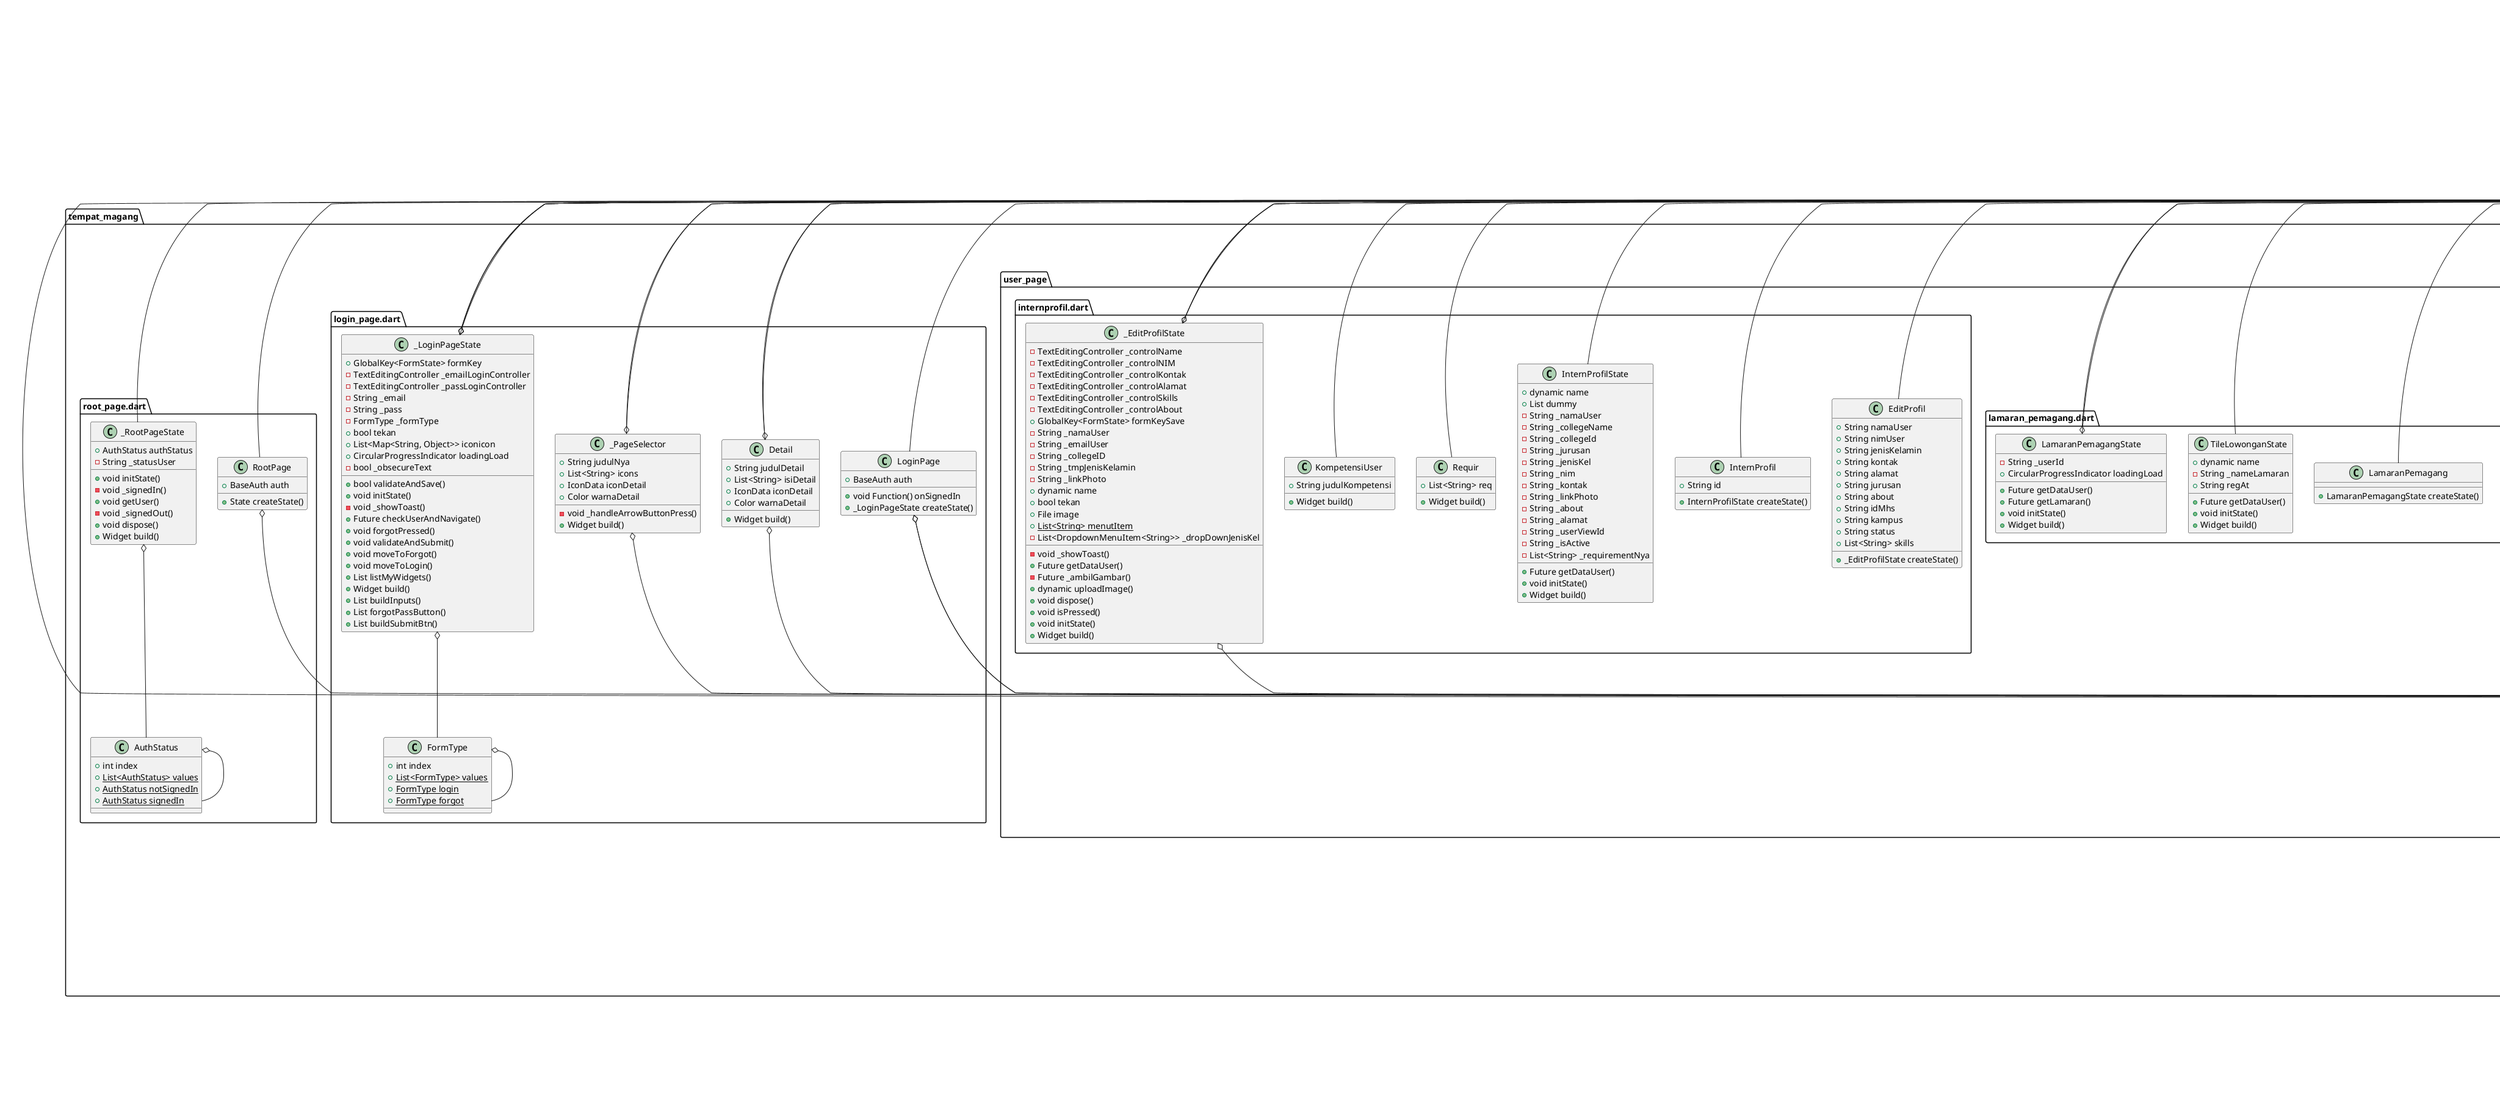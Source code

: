 @startuml
set namespaceSeparator ::

class "tempat_magang::admin_page::admin_dashboard.dart::AdminDashboard" {
  +BaseAuth auth
  +void Function() onSignedOut
  +String wew
  +_AdminDashboardState createState()
}

"tempat_magang::admin_page::admin_dashboard.dart::AdminDashboard" o-- "tempat_magang::auth.dart::BaseAuth"
"tempat_magang::admin_page::admin_dashboard.dart::AdminDashboard" o-- "dart::ui::void Function()"
"flutter::src::widgets::framework.dart::StatefulWidget" <|-- "tempat_magang::admin_page::admin_dashboard.dart::AdminDashboard"

class "tempat_magang::admin_page::admin_dashboard.dart::_AdminDashboardState" {
  -String _currentEmail
  -String _statusUser
  -String _namaUser
  -String _uid
  +dynamic name
  +DateTime dateNow
  +Future getDataUser()
  +dynamic showAlertLogout()
  -void _signOut()
  +dynamic setNamanya()
  +void getData()
  +void initState()
  +Widget build()
}

"flutter::src::widgets::framework.dart::State<T>" <|-- "tempat_magang::admin_page::admin_dashboard.dart::_AdminDashboardState"

class "tempat_magang::admin_page::data_instansi.dart::InstansiData" {
  +_InstansiDataState createState()
}

"flutter::src::widgets::framework.dart::StatefulWidget" <|-- "tempat_magang::admin_page::data_instansi.dart::InstansiData"

class "tempat_magang::admin_page::data_instansi.dart::_InstansiDataState" {
  -Future _getInstansi()
  +Widget build()
}

"flutter::src::widgets::framework.dart::State<T>" <|-- "tempat_magang::admin_page::data_instansi.dart::_InstansiDataState"

class "tempat_magang::admin_page::manajemen_lowongan.dart::InternManage" {
  +_InternManageState createState()
}

"flutter::src::widgets::framework.dart::StatefulWidget" <|-- "tempat_magang::admin_page::manajemen_lowongan.dart::InternManage"

class "tempat_magang::admin_page::manajemen_lowongan.dart::_InternManageState" {
  +DateTime dateNow
  +Widget build()
}

"flutter::src::widgets::framework.dart::State<T>" <|-- "tempat_magang::admin_page::manajemen_lowongan.dart::_InternManageState"

class "tempat_magang::admin_page::manajemen_lowongan.dart::ListLowongan" {
  +ListLowonganState createState()
}

"flutter::src::widgets::framework.dart::StatefulWidget" <|-- "tempat_magang::admin_page::manajemen_lowongan.dart::ListLowongan"

class "tempat_magang::admin_page::manajemen_lowongan.dart::ListLowonganState" {
  +DateTime dateNow
  -IconData _icon
  -MaterialColor _colors
  +CircularProgressIndicator loadingLoad
  +Future getLowongan()
  +Widget build()
}

"tempat_magang::admin_page::manajemen_lowongan.dart::ListLowonganState" o-- "flutter::src::widgets::icon_data.dart::IconData"
"tempat_magang::admin_page::manajemen_lowongan.dart::ListLowonganState" o-- "flutter::src::material::colors.dart::MaterialColor"
"tempat_magang::admin_page::manajemen_lowongan.dart::ListLowonganState" o-- "flutter::src::material::progress_indicator.dart::CircularProgressIndicator"
"flutter::src::widgets::framework.dart::State<T>" <|-- "tempat_magang::admin_page::manajemen_lowongan.dart::ListLowonganState"

class "tempat_magang::admin_page::manajemen_lowongan.dart::TileLowongan" {
  +String judul
  +String penyelenggara
  +String no
  +String idLowongan
  +IconData iconData
  +MaterialColor warna
  +TileLowonganState createState()
}

"tempat_magang::admin_page::manajemen_lowongan.dart::TileLowongan" o-- "flutter::src::widgets::icon_data.dart::IconData"
"tempat_magang::admin_page::manajemen_lowongan.dart::TileLowongan" o-- "flutter::src::material::colors.dart::MaterialColor"
"flutter::src::widgets::framework.dart::StatefulWidget" <|-- "tempat_magang::admin_page::manajemen_lowongan.dart::TileLowongan"

class "tempat_magang::admin_page::manajemen_lowongan.dart::TileLowonganState" {
  +dynamic name
  -String _namaUser
  +Future getDataUser()
  +void initState()
  +Widget build()
}

"flutter::src::widgets::framework.dart::State<T>" <|-- "tempat_magang::admin_page::manajemen_lowongan.dart::TileLowonganState"

class "tempat_magang::admin_page::manajemen_lowongan.dart::DetailLowonganInstansi" {
  +String judul
  +String idLowongan
  +_DetailLowonganInstansiState createState()
}

"flutter::src::widgets::framework.dart::StatefulWidget" <|-- "tempat_magang::admin_page::manajemen_lowongan.dart::DetailLowonganInstansi"

class "tempat_magang::admin_page::manajemen_lowongan.dart::_DetailLowonganInstansiState" {
  -String _namaUser
  +dynamic name
  +CircularProgressIndicator loadingLoad
  -Future _getLowonganSaya()
  +Widget build()
}

"tempat_magang::admin_page::manajemen_lowongan.dart::_DetailLowonganInstansiState" o-- "flutter::src::material::progress_indicator.dart::CircularProgressIndicator"
"flutter::src::widgets::framework.dart::State<T>" <|-- "tempat_magang::admin_page::manajemen_lowongan.dart::_DetailLowonganInstansiState"

class "tempat_magang::admin_page::manajemen_lowongan.dart::Requir" {
  +List<String> req
  +Widget build()
}

"flutter::src::widgets::framework.dart::StatelessWidget" <|-- "tempat_magang::admin_page::manajemen_lowongan.dart::Requir"

class "tempat_magang::admin_page::manajemen_lowongan.dart::KompetensiUser" {
  +String judulKompetensi
  +Widget build()
}

"flutter::src::widgets::framework.dart::StatelessWidget" <|-- "tempat_magang::admin_page::manajemen_lowongan.dart::KompetensiUser"

class "tempat_magang::admin_page::manajemen_lowongan.dart::TilePendaftar" {
  +String idUser
  +String no
  +String idLowongan
  +_TilePendaftarState createState()
}

"flutter::src::widgets::framework.dart::StatefulWidget" <|-- "tempat_magang::admin_page::manajemen_lowongan.dart::TilePendaftar"

class "tempat_magang::admin_page::manajemen_lowongan.dart::_TilePendaftarState" {
  -String _namaUser
  -String _kampus
  -String _owner
  -Timestamp _timeEndInternStamp
  -Timestamp _timeStartInternStamp
  -Timestamp _expiredAtStamp
  -DateTime _timeEndIntern
  -DateTime _timeStartIntern
  -DateTime _expiredAt
  +dynamic name
  +dynamic mapKampus
  +bool tekan
  +bool penerimaan
  {static} +List<String> menuItems
  -String _selectVal
  -List<PopupMenuItem<String>> _popUpTerimaItem
  -void _showToast()
  -void _hasilTolak()
  -void _isPressed()
  +Future getStatus()
  +Future getDataUser()
  +void initState()
  +Widget build()
}

"tempat_magang::admin_page::manajemen_lowongan.dart::_TilePendaftarState" o-- "cloud_firestore::cloud_firestore.dart::Timestamp"
"flutter::src::widgets::framework.dart::State<T>" <|-- "tempat_magang::admin_page::manajemen_lowongan.dart::_TilePendaftarState"

class "tempat_magang::admin_page::tambah_pemagang.dart::CreateIntern" {
  +_CreateInternState createState()
}

"flutter::src::widgets::framework.dart::StatefulWidget" <|-- "tempat_magang::admin_page::tambah_pemagang.dart::CreateIntern"

class "tempat_magang::admin_page::tambah_pemagang.dart::_CreateInternState" {
  -TextEditingController _controlEmail
  -TextEditingController _controlPassword
  -TextEditingController _controlConfirmPass
  -TextEditingController _controlNoTelp
  -TextEditingController _controlNamaPemagang
  +GlobalKey<FormState> formKeySave
  +void showAlert()
  +bool dataSaveFire()
  +void initState()
  +Widget build()
}

"tempat_magang::admin_page::tambah_pemagang.dart::_CreateInternState" o-- "flutter::src::widgets::editable_text.dart::TextEditingController"
"tempat_magang::admin_page::tambah_pemagang.dart::_CreateInternState" o-- "flutter::src::widgets::framework.dart::GlobalKey<FormState>"
"flutter::src::widgets::framework.dart::State<T>" <|-- "tempat_magang::admin_page::tambah_pemagang.dart::_CreateInternState"

abstract class "tempat_magang::auth.dart::BaseAuth" {
  +Future signInWithEmailAndPassword()
  +Future createUserWithEmailAndPassword()
  +Future currentUser()
  +Future forgotPass()
  +Future signOut()
  +Future getUser()
}

class "tempat_magang::auth.dart::Auth" {
  -FirebaseAuth _firebaseAuth
  +Future signInWithEmailAndPassword()
  +Future forgotPass()
  +Future createUserWithEmailAndPassword()
  +Future currentUser()
  +Future signOut()
  +Future getUser()
}

"tempat_magang::auth.dart::Auth" o-- "firebase_auth::firebase_auth.dart::FirebaseAuth"
"tempat_magang::auth.dart::BaseAuth" <|-- "tempat_magang::auth.dart::Auth"

class "tempat_magang::college_page::college_dashboard.dart::CollegeDashboard" {
  +BaseAuth auth
  +void Function() onSignedOut
  +String wew
  +_CollegeDashboardState createState()
}

"tempat_magang::college_page::college_dashboard.dart::CollegeDashboard" o-- "tempat_magang::auth.dart::BaseAuth"
"tempat_magang::college_page::college_dashboard.dart::CollegeDashboard" o-- "dart::ui::void Function()"
"flutter::src::widgets::framework.dart::StatefulWidget" <|-- "tempat_magang::college_page::college_dashboard.dart::CollegeDashboard"

class "tempat_magang::college_page::college_dashboard.dart::_CollegeDashboardState" {
  -String _statusUser
  -String _namaUser
  -String _idUser
  +dynamic name
  +Future getDataUser()
  +dynamic showAlertLogout()
  -void _signOut()
  +dynamic setNamanya()
  +void initState()
  +void dispose()
  +Widget build()
}

"flutter::src::widgets::framework.dart::State<T>" <|-- "tempat_magang::college_page::college_dashboard.dart::_CollegeDashboardState"

class "tempat_magang::college_page::listMagangMhs.dart::ListMagangMhs" {
  +String idCollege
  +_ListMagangMhsState createState()
}

"flutter::src::widgets::framework.dart::StatefulWidget" <|-- "tempat_magang::college_page::listMagangMhs.dart::ListMagangMhs"

class "tempat_magang::college_page::listMagangMhs.dart::_ListMagangMhsState" {
  +Widget build()
}

"flutter::src::widgets::framework.dart::State<T>" <|-- "tempat_magang::college_page::listMagangMhs.dart::_ListMagangMhsState"

class "tempat_magang::college_page::listMagangMhs.dart::ListMagang" {
  +String id
  +ListMagangState createState()
}

"flutter::src::widgets::framework.dart::StatefulWidget" <|-- "tempat_magang::college_page::listMagangMhs.dart::ListMagang"

class "tempat_magang::college_page::listMagangMhs.dart::ListMagangState" {
  +DateTime dateNow
  +Future getMagang()
  +Widget build()
}

"flutter::src::widgets::framework.dart::State<T>" <|-- "tempat_magang::college_page::listMagangMhs.dart::ListMagangState"

class "tempat_magang::college_page::listMagangMhs.dart::TimePemagang" {
  +String userId
  +String ownerAgency
  +String no
  +TimePemagangState createState()
}

"flutter::src::widgets::framework.dart::StatefulWidget" <|-- "tempat_magang::college_page::listMagangMhs.dart::TimePemagang"

class "tempat_magang::college_page::listMagangMhs.dart::TimePemagangState" {
  +dynamic name
  +dynamic agency
  -String _namaUser
  -String _namaAgency
  +Future getDatInternship()
  +void initState()
  +Widget build()
}

"flutter::src::widgets::framework.dart::State<T>" <|-- "tempat_magang::college_page::listMagangMhs.dart::TimePemagangState"

class "tempat_magang::college_page::manajemen_pemagang.dart::ManajemenPemagang" {
  +String idCollege
  +_ManajemenPemagangState createState()
}

"flutter::src::widgets::framework.dart::StatefulWidget" <|-- "tempat_magang::college_page::manajemen_pemagang.dart::ManajemenPemagang"

class "tempat_magang::college_page::manajemen_pemagang.dart::_ManajemenPemagangState" {
  +Widget build()
}

"flutter::src::widgets::framework.dart::State<T>" <|-- "tempat_magang::college_page::manajemen_pemagang.dart::_ManajemenPemagangState"

class "tempat_magang::college_page::manajemen_pemagang.dart::ListMhs" {
  +String id
  +ListMhsState createState()
}

"flutter::src::widgets::framework.dart::StatefulWidget" <|-- "tempat_magang::college_page::manajemen_pemagang.dart::ListMhs"

class "tempat_magang::college_page::manajemen_pemagang.dart::ListMhsState" {
  +DateTime dateNow
  +Future getMagang()
  +Widget build()
}

"flutter::src::widgets::framework.dart::State<T>" <|-- "tempat_magang::college_page::manajemen_pemagang.dart::ListMhsState"

class "tempat_magang::college_page::manajemen_pemagang.dart::TilePemagang" {
  +String userId
  +String no
  +TilePemagangState createState()
}

"flutter::src::widgets::framework.dart::StatefulWidget" <|-- "tempat_magang::college_page::manajemen_pemagang.dart::TilePemagang"

class "tempat_magang::college_page::manajemen_pemagang.dart::TilePemagangState" {
  +dynamic name
  +dynamic agency
  -String _namaUser
  -String _nimNya
  +Future getDatInternship()
  +void initState()
  +Widget build()
}

"flutter::src::widgets::framework.dart::State<T>" <|-- "tempat_magang::college_page::manajemen_pemagang.dart::TilePemagangState"

class "tempat_magang::global_page::bantuan.dart::Bantuan" {
  +Widget build()
}

"flutter::src::widgets::framework.dart::StatelessWidget" <|-- "tempat_magang::global_page::bantuan.dart::Bantuan"

class "tempat_magang::global_page::bantuan.dart::MyBullet" {
  +Widget build()
}

"flutter::src::widgets::framework.dart::StatelessWidget" <|-- "tempat_magang::global_page::bantuan.dart::MyBullet"

class "tempat_magang::global_page::listLowongan.dart::ListLowonganGlobal" {
  +ListLowonganGlobalState createState()
}

"flutter::src::widgets::framework.dart::StatefulWidget" <|-- "tempat_magang::global_page::listLowongan.dart::ListLowonganGlobal"

class "tempat_magang::global_page::listLowongan.dart::ListLowonganGlobalState" {
  +void initState()
  +void dispose()
  +Widget build()
}

"flutter::src::widgets::framework.dart::State<T>" <|-- "tempat_magang::global_page::listLowongan.dart::ListLowonganGlobalState"

class "tempat_magang::global_page::listLowongan.dart::ListPage" {
  +_ListPageState createState()
}

"flutter::src::widgets::framework.dart::StatefulWidget" <|-- "tempat_magang::global_page::listLowongan.dart::ListPage"

class "tempat_magang::global_page::listLowongan.dart::_ListPageState" {
  +DateTime dateNow
  +Future getLowongan()
  +Widget build()
}

"flutter::src::widgets::framework.dart::State<T>" <|-- "tempat_magang::global_page::listLowongan.dart::_ListPageState"

class "tempat_magang::global_page::listLowongan.dart::CustomCard" {
  +String judulNya
  +String deskripsiNya
  +String idNya
  +String tglUpload
  +String tglMulai
  +String tglAkhir
  +String instansi
  +int kuota
  +List<String> requirementNya
  +List<String> jurusan
  +Widget build()
}

"flutter::src::widgets::framework.dart::StatelessWidget" <|-- "tempat_magang::global_page::listLowongan.dart::CustomCard"

class "tempat_magang::global_page::listLowongan.dart::Deskrips" {
  +String des
  +Widget build()
}

"flutter::src::widgets::framework.dart::StatelessWidget" <|-- "tempat_magang::global_page::listLowongan.dart::Deskrips"

class "tempat_magang::global_page::loaders.dart::ColorLoader3" {
  +double radius
  +double dotRadius
  +_ColorLoader3State createState()
}

"flutter::src::widgets::framework.dart::StatefulWidget" <|-- "tempat_magang::global_page::loaders.dart::ColorLoader3"

class "tempat_magang::global_page::loaders.dart::_ColorLoader3State" {
  +Animation<double> animationRotation
  +Animation<double> animationRadiusIn
  +Animation<double> animationRadiusOut
  +AnimationController controller
  +double radius
  +double dotRadius
  +void initState()
  +Widget build()
  +void dispose()
}

"tempat_magang::global_page::loaders.dart::_ColorLoader3State" o-- "flutter::src::animation::animation.dart::Animation<double>"
"tempat_magang::global_page::loaders.dart::_ColorLoader3State" o-- "flutter::src::animation::animation_controller.dart::AnimationController"
"flutter::src::widgets::framework.dart::State<T>" <|-- "tempat_magang::global_page::loaders.dart::_ColorLoader3State"
"flutter::src::widgets::ticker_provider.dart::SingleTickerProviderStateMixin<T>" <|-- "tempat_magang::global_page::loaders.dart::_ColorLoader3State"

class "tempat_magang::global_page::loaders.dart::Dot" {
  +double radius
  +Color color
  +Widget build()
}

"tempat_magang::global_page::loaders.dart::Dot" o-- "dart::ui::Color"
"flutter::src::widgets::framework.dart::StatelessWidget" <|-- "tempat_magang::global_page::loaders.dart::Dot"

class "tempat_magang::instansi_page::dashboard_instansi.dart::InstansiDashboard" {
  +BaseAuth auth
  +void Function() onSignedOut
  +String wew
  +_InstansiDashboardState createState()
}

"tempat_magang::instansi_page::dashboard_instansi.dart::InstansiDashboard" o-- "tempat_magang::auth.dart::BaseAuth"
"tempat_magang::instansi_page::dashboard_instansi.dart::InstansiDashboard" o-- "dart::ui::void Function()"
"flutter::src::widgets::framework.dart::StatefulWidget" <|-- "tempat_magang::instansi_page::dashboard_instansi.dart::InstansiDashboard"

class "tempat_magang::instansi_page::dashboard_instansi.dart::_InstansiDashboardState" {
  -_MySearchDelegate _delegate
  +List<String> lowonganNya
  -String _namaUser
  -String _statusUser
  -String _idUser
  +dynamic name
  +List<String> wew
  +Future getDataUser()
  +dynamic showAlertLogout()
  -void _signOut()
  +dynamic setNamanya()
  +void initState()
  +void dispose()
  +Widget build()
}

"tempat_magang::instansi_page::dashboard_instansi.dart::_InstansiDashboardState" o-- "tempat_magang::instansi_page::dashboard_instansi.dart::_MySearchDelegate"
"flutter::src::widgets::framework.dart::State<T>" <|-- "tempat_magang::instansi_page::dashboard_instansi.dart::_InstansiDashboardState"

class "tempat_magang::instansi_page::dashboard_instansi.dart::_MySearchDelegate" {
  -List<String> _words
  -List<String> _history
  +Widget buildLeading()
  +Widget buildResults()
  +Widget buildSuggestions()
  +List buildActions()
}

"flutter::src::material::search.dart::SearchDelegate<T>" <|-- "tempat_magang::instansi_page::dashboard_instansi.dart::_MySearchDelegate"

class "tempat_magang::instansi_page::dashboard_instansi.dart::_SugestionList" {
  +List<String> suggestions
  +String query
  +void Function(String) onSelected
  +Widget build()
}

"tempat_magang::instansi_page::dashboard_instansi.dart::_SugestionList" o-- "flutter::src::foundation::basic_types.dart::void Function(String)"
"flutter::src::widgets::framework.dart::StatelessWidget" <|-- "tempat_magang::instansi_page::dashboard_instansi.dart::_SugestionList"

class "tempat_magang::instansi_page::dashboard_instansi.dart::ListPage" {
  +String idUser
  +_ListPageState createState()
}

"flutter::src::widgets::framework.dart::StatefulWidget" <|-- "tempat_magang::instansi_page::dashboard_instansi.dart::ListPage"

class "tempat_magang::instansi_page::dashboard_instansi.dart::_ListPageState" {
  +DateTime dateNow
  +CircularProgressIndicator loadingLoad
  +Widget build()
}

"tempat_magang::instansi_page::dashboard_instansi.dart::_ListPageState" o-- "flutter::src::material::progress_indicator.dart::CircularProgressIndicator"
"flutter::src::widgets::framework.dart::State<T>" <|-- "tempat_magang::instansi_page::dashboard_instansi.dart::_ListPageState"

class "tempat_magang::instansi_page::dashboard_instansi.dart::TileLowongan" {
  +String idLowongan
  +String no
  +TileLowonganState createState()
}

"flutter::src::widgets::framework.dart::StatefulWidget" <|-- "tempat_magang::instansi_page::dashboard_instansi.dart::TileLowongan"

class "tempat_magang::instansi_page::dashboard_instansi.dart::TileLowonganState" {
  -String _judulLowongan
  -String _idMentor
  -String _namaMentor
  -dynamic _name
  +Future getDataUser()
  +void initState()
  +void dispose()
  +Widget build()
}

"flutter::src::widgets::framework.dart::State<T>" <|-- "tempat_magang::instansi_page::dashboard_instansi.dart::TileLowonganState"

class "tempat_magang::instansi_page::editLowongan.dart::EditLowongan" {
  +String idLowongan
  +_EditLowonganState createState()
}

"flutter::src::widgets::framework.dart::StatefulWidget" <|-- "tempat_magang::instansi_page::editLowongan.dart::EditLowongan"

class "tempat_magang::instansi_page::editLowongan.dart::_EditLowonganState" {
  -String _judulLowongan
  -String _deskripsi
  -String _tmpMentor
  -String _ownerAgency
  -List _require
  -List _jurusanLowongan
  -int _kuota
  +bool tekan
  -Timestamp _tglMulai
  -Timestamp _tglAkhir
  +GlobalKey<FormState> formKeySave
  -TextEditingController _controlJudul
  -TextEditingController _controlJurusan
  -TextEditingController _controlKuota
  -TextEditingController _controlRequir
  -TextEditingController _controlDeskrip
  -TextEditingController _controlTglMulai
  -TextEditingController _controlTglAkhir
  +List dummy
  {static} +List<String> menutItem
  -List<DropdownMenuItem<String>> _dropDownJenisKel
  -void _showToast()
  +bool dataSaveFire()
  -void _inPressed()
  +Future getDataLowongan()
  +void initState()
  +Widget build()
}

"tempat_magang::instansi_page::editLowongan.dart::_EditLowonganState" o-- "cloud_firestore::cloud_firestore.dart::Timestamp"
"tempat_magang::instansi_page::editLowongan.dart::_EditLowonganState" o-- "flutter::src::widgets::framework.dart::GlobalKey<FormState>"
"tempat_magang::instansi_page::editLowongan.dart::_EditLowonganState" o-- "flutter::src::widgets::editable_text.dart::TextEditingController"
"flutter::src::widgets::framework.dart::State<T>" <|-- "tempat_magang::instansi_page::editLowongan.dart::_EditLowonganState"

class "tempat_magang::instansi_page::instansiOrCollegeProfil.dart::InstansiOrCollegeProfil" {
  +String id
  +_InstansiOrCollegeProfilState createState()
}

"flutter::src::widgets::framework.dart::StatefulWidget" <|-- "tempat_magang::instansi_page::instansiOrCollegeProfil.dart::InstansiOrCollegeProfil"

class "tempat_magang::instansi_page::instansiOrCollegeProfil.dart::_InstansiOrCollegeProfilState" {
  -String _userViewId
  -String _namaUser
  -String _linkPhoto
  -String _kontak
  -String _alamat
  -String _about
  +String validUntilStr
  -Timestamp _accountExpiredAt
  +dynamic name
  +Future getDataUser()
  +void initState()
  +Widget build()
}

"tempat_magang::instansi_page::instansiOrCollegeProfil.dart::_InstansiOrCollegeProfilState" o-- "cloud_firestore::cloud_firestore.dart::Timestamp"
"flutter::src::widgets::framework.dart::State<T>" <|-- "tempat_magang::instansi_page::instansiOrCollegeProfil.dart::_InstansiOrCollegeProfilState"

class "tempat_magang::instansi_page::instansiOrCollegeProfil.dart::EditProfil" {
  +String namaUser
  +String kontak
  +String alamat
  +String idAccount
  +String about
  +Timestamp accountExpiredAt
  +_EditProfilState createState()
}

"tempat_magang::instansi_page::instansiOrCollegeProfil.dart::EditProfil" o-- "cloud_firestore::cloud_firestore.dart::Timestamp"
"flutter::src::widgets::framework.dart::StatefulWidget" <|-- "tempat_magang::instansi_page::instansiOrCollegeProfil.dart::EditProfil"

class "tempat_magang::instansi_page::instansiOrCollegeProfil.dart::_EditProfilState" {
  -TextEditingController _controlName
  -TextEditingController _controlKontak
  -TextEditingController _controlAlamat
  -TextEditingController _controlAbout
  +GlobalKey<FormState> formKeySave
  -String _namaUser
  -String _emailUser
  -String _linkPhoto
  +dynamic name
  +bool tekan
  +File image
  -void _showToast()
  +Future getDataUser()
  -Future _ambilGambar()
  +dynamic uploadImage()
  +void dispose()
  +void isPressed()
  +void initState()
  +Widget build()
}

"tempat_magang::instansi_page::instansiOrCollegeProfil.dart::_EditProfilState" o-- "flutter::src::widgets::editable_text.dart::TextEditingController"
"tempat_magang::instansi_page::instansiOrCollegeProfil.dart::_EditProfilState" o-- "flutter::src::widgets::framework.dart::GlobalKey<FormState>"
"tempat_magang::instansi_page::instansiOrCollegeProfil.dart::_EditProfilState" o-- "dart::io::File"
"flutter::src::widgets::framework.dart::State<T>" <|-- "tempat_magang::instansi_page::instansiOrCollegeProfil.dart::_EditProfilState"

class "tempat_magang::instansi_page::instansi_buat_lowongan.dart::InstansiBuatLowongan" {
  +String id
  +_InstansiBuatLowonganState createState()
}

"flutter::src::widgets::framework.dart::StatefulWidget" <|-- "tempat_magang::instansi_page::instansi_buat_lowongan.dart::InstansiBuatLowongan"

class "tempat_magang::instansi_page::instansi_buat_lowongan.dart::_InstansiBuatLowonganState" {
  -String _judulLowongan
  -String _jurusanLowongan
  -String _require
  -String _deskripsi
  -String _tmpMentor
  -int _kuota
  -int _expiredAt
  +bool tekan
  -DateTime _tglMulai
  -DateTime _tglAkhir
  -TextEditingController _controlJudul
  -TextEditingController _controlJurusan
  -TextEditingController _controlKuota
  -TextEditingController _controlRequir
  -TextEditingController _controlDeskrip
  -TextEditingController _controlTglMulai
  -TextEditingController _controlTglAkhir
  -TextEditingController _controlExpiredAt
  -bool _setuju
  +GlobalKey<FormState> formKeySave
  {static} +List<String> menutItem
  -List<DropdownMenuItem<String>> _dropDownJenisKel
  +Map<InputType, DateFormat> formats
  +InputType inputType
  +bool editable
  +bool dataSaveFire()
  -void _inPressed()
  +void initState()
  -void _showToast()
  +void showAlert()
  +Widget build()
}

"tempat_magang::instansi_page::instansi_buat_lowongan.dart::_InstansiBuatLowonganState" o-- "flutter::src::widgets::editable_text.dart::TextEditingController"
"tempat_magang::instansi_page::instansi_buat_lowongan.dart::_InstansiBuatLowonganState" o-- "flutter::src::widgets::framework.dart::GlobalKey<FormState>"
"tempat_magang::instansi_page::instansi_buat_lowongan.dart::_InstansiBuatLowonganState" o-- "datetime_picker_formfield::datetime_picker_formfield.dart::InputType"
"flutter::src::widgets::framework.dart::State<T>" <|-- "tempat_magang::instansi_page::instansi_buat_lowongan.dart::_InstansiBuatLowonganState"

class "tempat_magang::instansi_page::manajemenLowonganInstansi.dart::ManajemenLowonganInstansi" {
  +String idAgency
  +_ManajemenLowonganInstansiState createState()
}

"flutter::src::widgets::framework.dart::StatefulWidget" <|-- "tempat_magang::instansi_page::manajemenLowonganInstansi.dart::ManajemenLowonganInstansi"

class "tempat_magang::instansi_page::manajemenLowonganInstansi.dart::_ManajemenLowonganInstansiState" {
  +DateTime dateNow
  +void initState()
  +Widget build()
}

"flutter::src::widgets::framework.dart::State<T>" <|-- "tempat_magang::instansi_page::manajemenLowonganInstansi.dart::_ManajemenLowonganInstansiState"

class "tempat_magang::instansi_page::manajemenLowonganInstansi.dart::ListLowongan" {
  +String id
  +ListLowonganState createState()
}

"flutter::src::widgets::framework.dart::StatefulWidget" <|-- "tempat_magang::instansi_page::manajemenLowonganInstansi.dart::ListLowongan"

class "tempat_magang::instansi_page::manajemenLowonganInstansi.dart::ListLowonganState" {
  +DateTime dateNow
  -IconData _icon
  -MaterialColor _colors
  +CircularProgressIndicator loadingLoad
  +Future getLowongan()
  +Widget build()
}

"tempat_magang::instansi_page::manajemenLowonganInstansi.dart::ListLowonganState" o-- "flutter::src::widgets::icon_data.dart::IconData"
"tempat_magang::instansi_page::manajemenLowonganInstansi.dart::ListLowonganState" o-- "flutter::src::material::colors.dart::MaterialColor"
"tempat_magang::instansi_page::manajemenLowonganInstansi.dart::ListLowonganState" o-- "flutter::src::material::progress_indicator.dart::CircularProgressIndicator"
"flutter::src::widgets::framework.dart::State<T>" <|-- "tempat_magang::instansi_page::manajemenLowonganInstansi.dart::ListLowonganState"

class "tempat_magang::instansi_page::manajemenLowonganInstansi.dart::TileLowongan" {
  +String judul
  +String no
  +String idLowongan
  +Timestamp created
  +IconData iconData
  +MaterialColor warna
  +TileLowonganState createState()
}

"tempat_magang::instansi_page::manajemenLowonganInstansi.dart::TileLowongan" o-- "cloud_firestore::cloud_firestore.dart::Timestamp"
"tempat_magang::instansi_page::manajemenLowonganInstansi.dart::TileLowongan" o-- "flutter::src::widgets::icon_data.dart::IconData"
"tempat_magang::instansi_page::manajemenLowonganInstansi.dart::TileLowongan" o-- "flutter::src::material::colors.dart::MaterialColor"
"flutter::src::widgets::framework.dart::StatefulWidget" <|-- "tempat_magang::instansi_page::manajemenLowonganInstansi.dart::TileLowongan"

class "tempat_magang::instansi_page::manajemenLowonganInstansi.dart::TileLowonganState" {
  +dynamic name
  +Widget build()
}

"flutter::src::widgets::framework.dart::State<T>" <|-- "tempat_magang::instansi_page::manajemenLowonganInstansi.dart::TileLowonganState"

class "tempat_magang::instansi_page::manajemenLowonganInstansi.dart::DetailLowonganInstansi" {
  +String judul
  +String idLowongan
  +_DetailLowonganInstansiState createState()
}

"flutter::src::widgets::framework.dart::StatefulWidget" <|-- "tempat_magang::instansi_page::manajemenLowonganInstansi.dart::DetailLowonganInstansi"

class "tempat_magang::instansi_page::manajemenLowonganInstansi.dart::_DetailLowonganInstansiState" {
  -String _namaUser
  +dynamic name
  -Future _getLowonganSaya()
  +Widget build()
}

"flutter::src::widgets::framework.dart::State<T>" <|-- "tempat_magang::instansi_page::manajemenLowonganInstansi.dart::_DetailLowonganInstansiState"

class "tempat_magang::instansi_page::manajemenLowonganInstansi.dart::Requir" {
  +List<String> req
  +Widget build()
}

"flutter::src::widgets::framework.dart::StatelessWidget" <|-- "tempat_magang::instansi_page::manajemenLowonganInstansi.dart::Requir"

class "tempat_magang::instansi_page::manajemenLowonganInstansi.dart::KompetensiUser" {
  +String judulKompetensi
  +Widget build()
}

"flutter::src::widgets::framework.dart::StatelessWidget" <|-- "tempat_magang::instansi_page::manajemenLowonganInstansi.dart::KompetensiUser"

class "tempat_magang::instansi_page::manajemenLowonganInstansi.dart::TilePendaftar" {
  +String idUser
  +String no
  +String idLowongan
  +_TilePendaftarState createState()
}

"flutter::src::widgets::framework.dart::StatefulWidget" <|-- "tempat_magang::instansi_page::manajemenLowonganInstansi.dart::TilePendaftar"

class "tempat_magang::instansi_page::manajemenLowonganInstansi.dart::_TilePendaftarState" {
  -String _namaUser
  -String _kampus
  -String _owner
  -String _collegeId
  -String _mentorID
  -Timestamp _timeEndInternStamp
  -Timestamp _timeStartInternStamp
  -Timestamp _expiredAtStamp
  -DateTime _timeEndIntern
  -DateTime _timeStartIntern
  -DateTime _expiredAt
  +dynamic name
  +dynamic mapKampus
  +bool tekan
  +bool penerimaan
  -int _kuotaMax
  -int _maxInternship
  {static} +List<String> menuItems
  -String _selectVal
  -List<PopupMenuItem<String>> _popUpTerimaItem
  -void _showToast()
  -void _hasilTolak()
  -void _isPressed()
  +Future getStatus()
  +Future getDataUser()
  +void initState()
  +Widget build()
}

"tempat_magang::instansi_page::manajemenLowonganInstansi.dart::_TilePendaftarState" o-- "cloud_firestore::cloud_firestore.dart::Timestamp"
"flutter::src::widgets::framework.dart::State<T>" <|-- "tempat_magang::instansi_page::manajemenLowonganInstansi.dart::_TilePendaftarState"

class "tempat_magang::instansi_page::manajemenMentor.dart::ManajemenMentor" {
  +String id
  +_ManajemenMentorState createState()
}

"flutter::src::widgets::framework.dart::StatefulWidget" <|-- "tempat_magang::instansi_page::manajemenMentor.dart::ManajemenMentor"

class "tempat_magang::instansi_page::manajemenMentor.dart::_ManajemenMentorState" {
  +Widget build()
}

"flutter::src::widgets::framework.dart::State<T>" <|-- "tempat_magang::instansi_page::manajemenMentor.dart::_ManajemenMentorState"

class "tempat_magang::instansi_page::manajemenMentor.dart::TileMentor" {
  +String idMentor
  +String no
  +TileMentorState createState()
}

"flutter::src::widgets::framework.dart::StatefulWidget" <|-- "tempat_magang::instansi_page::manajemenMentor.dart::TileMentor"

class "tempat_magang::instansi_page::manajemenMentor.dart::TileMentorState" {
  -String _namaMentor
  +dynamic dataNya
  +int totPemagang
  +Future getLowongan()
  +void initState()
  +Widget build()
}

"flutter::src::widgets::framework.dart::State<T>" <|-- "tempat_magang::instansi_page::manajemenMentor.dart::TileMentorState"

class "tempat_magang::instansi_page::riwayatMagang.dart::RiwayatMagang" {
  +String id
  +_RiwayatMagangState createState()
}

"flutter::src::widgets::framework.dart::StatefulWidget" <|-- "tempat_magang::instansi_page::riwayatMagang.dart::RiwayatMagang"

class "tempat_magang::instansi_page::riwayatMagang.dart::_RiwayatMagangState" {
  +DateTime dateNow
  -IconData _icon
  -MaterialColor _colors
  +CircularProgressIndicator loadingLoad
  +Widget build()
}

"tempat_magang::instansi_page::riwayatMagang.dart::_RiwayatMagangState" o-- "flutter::src::widgets::icon_data.dart::IconData"
"tempat_magang::instansi_page::riwayatMagang.dart::_RiwayatMagangState" o-- "flutter::src::material::colors.dart::MaterialColor"
"tempat_magang::instansi_page::riwayatMagang.dart::_RiwayatMagangState" o-- "flutter::src::material::progress_indicator.dart::CircularProgressIndicator"
"flutter::src::widgets::framework.dart::State<T>" <|-- "tempat_magang::instansi_page::riwayatMagang.dart::_RiwayatMagangState"

class "tempat_magang::instansi_page::riwayatMagang.dart::TileLowongan" {
  +String idLowongan
  +String no
  +IconData iconData
  +MaterialColor warna
  +TileLowonganState createState()
}

"tempat_magang::instansi_page::riwayatMagang.dart::TileLowongan" o-- "flutter::src::widgets::icon_data.dart::IconData"
"tempat_magang::instansi_page::riwayatMagang.dart::TileLowongan" o-- "flutter::src::material::colors.dart::MaterialColor"
"flutter::src::widgets::framework.dart::StatefulWidget" <|-- "tempat_magang::instansi_page::riwayatMagang.dart::TileLowongan"

class "tempat_magang::instansi_page::riwayatMagang.dart::TileLowonganState" {
  -String _judulLowongan
  +int totPemagang
  +Future getLowongan()
  +void initState()
  +Widget build()
}

"flutter::src::widgets::framework.dart::State<T>" <|-- "tempat_magang::instansi_page::riwayatMagang.dart::TileLowonganState"

class "tempat_magang::login_page.dart::FormType" {
  +int index
  {static} +List<FormType> values
  {static} +FormType login
  {static} +FormType forgot
}

"tempat_magang::login_page.dart::FormType" o-- "tempat_magang::login_page.dart::FormType"

class "tempat_magang::login_page.dart::LoginPage" {
  +BaseAuth auth
  +void Function() onSignedIn
  +_LoginPageState createState()
}

"tempat_magang::login_page.dart::LoginPage" o-- "tempat_magang::auth.dart::BaseAuth"
"tempat_magang::login_page.dart::LoginPage" o-- "dart::ui::void Function()"
"flutter::src::widgets::framework.dart::StatefulWidget" <|-- "tempat_magang::login_page.dart::LoginPage"

class "tempat_magang::login_page.dart::_LoginPageState" {
  +GlobalKey<FormState> formKey
  -TextEditingController _emailLoginController
  -TextEditingController _passLoginController
  -String _email
  -String _pass
  -FormType _formType
  +bool tekan
  +List<Map<String, Object>> iconicon
  +CircularProgressIndicator loadingLoad
  -bool _obsecureText
  +bool validateAndSave()
  +void initState()
  -void _showToast()
  +Future checkUserAndNavigate()
  +void forgotPressed()
  +void validateAndSubmit()
  +void moveToForgot()
  +void moveToLogin()
  +List listMyWidgets()
  +Widget build()
  +List buildInputs()
  +List forgotPassButton()
  +List buildSubmitBtn()
}

"tempat_magang::login_page.dart::_LoginPageState" o-- "flutter::src::widgets::framework.dart::GlobalKey<FormState>"
"tempat_magang::login_page.dart::_LoginPageState" o-- "flutter::src::widgets::editable_text.dart::TextEditingController"
"tempat_magang::login_page.dart::_LoginPageState" o-- "tempat_magang::login_page.dart::FormType"
"tempat_magang::login_page.dart::_LoginPageState" o-- "flutter::src::material::progress_indicator.dart::CircularProgressIndicator"
"flutter::src::widgets::framework.dart::State<T>" <|-- "tempat_magang::login_page.dart::_LoginPageState"

class "tempat_magang::login_page.dart::_PageSelector" {
  +String judulNya
  +List<String> icons
  +IconData iconDetail
  +Color warnaDetail
  -void _handleArrowButtonPress()
  +Widget build()
}

"tempat_magang::login_page.dart::_PageSelector" o-- "flutter::src::widgets::icon_data.dart::IconData"
"tempat_magang::login_page.dart::_PageSelector" o-- "dart::ui::Color"
"flutter::src::widgets::framework.dart::StatelessWidget" <|-- "tempat_magang::login_page.dart::_PageSelector"

class "tempat_magang::login_page.dart::Detail" {
  +String judulDetail
  +List<String> isiDetail
  +IconData iconDetail
  +Color warnaDetail
  +Widget build()
}

"tempat_magang::login_page.dart::Detail" o-- "flutter::src::widgets::icon_data.dart::IconData"
"tempat_magang::login_page.dart::Detail" o-- "dart::ui::Color"
"flutter::src::widgets::framework.dart::StatelessWidget" <|-- "tempat_magang::login_page.dart::Detail"

class "tempat_magang::main.dart::MyApp" {
  +MyAppState createState()
}

"flutter::src::widgets::framework.dart::StatefulWidget" <|-- "tempat_magang::main.dart::MyApp"

class "tempat_magang::main.dart::MyAppState" {
  +bool isOffline
  +Firestore firestore
  +void initState()
  +void dispose()
  +Widget build()
}

"tempat_magang::main.dart::MyAppState" o-- "cloud_firestore::cloud_firestore.dart::Firestore"
"flutter::src::widgets::framework.dart::State<T>" <|-- "tempat_magang::main.dart::MyAppState"

class "tempat_magang::main.dart::SplashNya" {
  +_SplashNyaState createState()
}

"flutter::src::widgets::framework.dart::StatefulWidget" <|-- "tempat_magang::main.dart::SplashNya"

class "tempat_magang::main.dart::_SplashNyaState" {
  +Future getConn()
  +void initState()
  +Widget build()
}

"flutter::src::widgets::framework.dart::State<T>" <|-- "tempat_magang::main.dart::_SplashNyaState"

class "tempat_magang::mentor::dashboard_mentor.dart::MentorDashboard" {
  +BaseAuth auth
  +void Function() onSignedOut
  +String wew
  +_MentorDashboardState createState()
}

"tempat_magang::mentor::dashboard_mentor.dart::MentorDashboard" o-- "tempat_magang::auth.dart::BaseAuth"
"tempat_magang::mentor::dashboard_mentor.dart::MentorDashboard" o-- "dart::ui::void Function()"
"flutter::src::widgets::framework.dart::StatefulWidget" <|-- "tempat_magang::mentor::dashboard_mentor.dart::MentorDashboard"

class "tempat_magang::mentor::dashboard_mentor.dart::_MentorDashboardState" {
  -String _statusUser
  -String _idUser
  -String _agencyId
  +dynamic name
  +Future getDataUser()
  +dynamic showAlertLogout()
  -void _signOut()
  +void initState()
  +void dispose()
  +Widget build()
}

"flutter::src::widgets::framework.dart::State<T>" <|-- "tempat_magang::mentor::dashboard_mentor.dart::_MentorDashboardState"

class "tempat_magang::mentor::listMagangMentor.dart::ListMagangMentor" {
  +String idMentor
  +_ListMagangMentorState createState()
}

"flutter::src::widgets::framework.dart::StatefulWidget" <|-- "tempat_magang::mentor::listMagangMentor.dart::ListMagangMentor"

class "tempat_magang::mentor::listMagangMentor.dart::_ListMagangMentorState" {
  +Widget build()
}

"flutter::src::widgets::framework.dart::State<T>" <|-- "tempat_magang::mentor::listMagangMentor.dart::_ListMagangMentorState"

class "tempat_magang::mentor::listMagangMentor.dart::ListMentoring" {
  +String id
  +ListMentoringState createState()
}

"flutter::src::widgets::framework.dart::StatefulWidget" <|-- "tempat_magang::mentor::listMagangMentor.dart::ListMentoring"

class "tempat_magang::mentor::listMagangMentor.dart::ListMentoringState" {
  +DateTime dateNow
  -IconData _icon
  -MaterialColor _colors
  +Future getLowongan()
  +Widget build()
}

"tempat_magang::mentor::listMagangMentor.dart::ListMentoringState" o-- "flutter::src::widgets::icon_data.dart::IconData"
"tempat_magang::mentor::listMagangMentor.dart::ListMentoringState" o-- "flutter::src::material::colors.dart::MaterialColor"
"flutter::src::widgets::framework.dart::State<T>" <|-- "tempat_magang::mentor::listMagangMentor.dart::ListMentoringState"

class "tempat_magang::mentor::listMagangMentor.dart::TileLowongan" {
  +String no
  +String idLowongan
  +DateTime timeEndIntern
  +IconData iconData
  +MaterialColor warna
  +TileLowonganState createState()
}

"tempat_magang::mentor::listMagangMentor.dart::TileLowongan" o-- "flutter::src::widgets::icon_data.dart::IconData"
"tempat_magang::mentor::listMagangMentor.dart::TileLowongan" o-- "flutter::src::material::colors.dart::MaterialColor"
"flutter::src::widgets::framework.dart::StatefulWidget" <|-- "tempat_magang::mentor::listMagangMentor.dart::TileLowongan"

class "tempat_magang::mentor::listMagangMentor.dart::TileLowonganState" {
  -String _namaLowongan
  -String _timeEndIntern
  +Future getDataUser()
  +void initState()
  +Widget build()
}

"flutter::src::widgets::framework.dart::State<T>" <|-- "tempat_magang::mentor::listMagangMentor.dart::TileLowonganState"

class "tempat_magang::mentor::listMagangMentor.dart::DetailMentoring" {
  +String judul
  +String idLowongan
  +_DetailMentoringState createState()
}

"flutter::src::widgets::framework.dart::StatefulWidget" <|-- "tempat_magang::mentor::listMagangMentor.dart::DetailMentoring"

class "tempat_magang::mentor::listMagangMentor.dart::_DetailMentoringState" {
  +double rating
  -String _namaUser
  +dynamic name
  -Future _getPemagang()
  +Widget build()
}

"flutter::src::widgets::framework.dart::State<T>" <|-- "tempat_magang::mentor::listMagangMentor.dart::_DetailMentoringState"

class "tempat_magang::mentor::listMagangMentor.dart::Requir" {
  +List<String> req
  +Widget build()
}

"flutter::src::widgets::framework.dart::StatelessWidget" <|-- "tempat_magang::mentor::listMagangMentor.dart::Requir"

class "tempat_magang::mentor::listMagangMentor.dart::KompetensiUser" {
  +String judulKompetensi
  +Widget build()
}

"flutter::src::widgets::framework.dart::StatelessWidget" <|-- "tempat_magang::mentor::listMagangMentor.dart::KompetensiUser"

class "tempat_magang::mentor::listMagangMentor.dart::RatingStarFull" {
  +int starCount
  +double rating
  +void Function(double) onRatingChanged
  +Color color
  +State createState()
}

"tempat_magang::mentor::listMagangMentor.dart::RatingStarFull" o-- "smooth_star_rating::smooth_star_rating.dart::void Function(double)"
"tempat_magang::mentor::listMagangMentor.dart::RatingStarFull" o-- "dart::ui::Color"
"flutter::src::widgets::framework.dart::StatefulWidget" <|-- "tempat_magang::mentor::listMagangMentor.dart::RatingStarFull"

class "tempat_magang::mentor::listMagangMentor.dart::_RatingStarState" {
  +int starCount
  +double rating
  +void Function(double) onRatingChanged
  +Color color
  +Widget buildStar()
  +Widget build()
}

"tempat_magang::mentor::listMagangMentor.dart::_RatingStarState" o-- "smooth_star_rating::smooth_star_rating.dart::void Function(double)"
"tempat_magang::mentor::listMagangMentor.dart::_RatingStarState" o-- "dart::ui::Color"
"flutter::src::widgets::framework.dart::State<T>" <|-- "tempat_magang::mentor::listMagangMentor.dart::_RatingStarState"

class "tempat_magang::mentor::listMagangMentor.dart::TilePemagang" {
  +String idUser
  +String no
  +String idLowongan
  +String idMentor
  +String owner
  +Timestamp endIntern
  +_TilePemagangState createState()
}

"tempat_magang::mentor::listMagangMentor.dart::TilePemagang" o-- "cloud_firestore::cloud_firestore.dart::Timestamp"
"flutter::src::widgets::framework.dart::StatefulWidget" <|-- "tempat_magang::mentor::listMagangMentor.dart::TilePemagang"

class "tempat_magang::mentor::listMagangMentor.dart::_TilePemagangState" {
  -DateTime _endMagang
  +DateTime dateNow
  +dynamic name
  +dynamic mapKampus
  +bool penerimaan
  +bool tekan
  +bool tekanList
  -String _namaUser
  -String _kampus
  -double _ratDisiplin
  -double _ratTanggungJawab
  -double _ratTeamWork
  -double _ratPlanningSkill
  -double _ratLeadership
  -double _ratProbandDecis
  -double _ratKepatuhan
  -double _ratKejujuran
  -double _ratinisiatif
  -double _ratselfMotivation
  -double _ratAnaliticalThink
  -double _ratAchivement
  -double _ratInovatif
  -void _prosesNilai()
  +Future getDataUser()
  +void showAlert()
  +void initState()
  +Widget build()
}

"flutter::src::widgets::framework.dart::State<T>" <|-- "tempat_magang::mentor::listMagangMentor.dart::_TilePemagangState"

class "tempat_magang::mentor::profilMentor.dart::ProfilMentor" {
  +String iduser
  +_ProfilMentorState createState()
}

"flutter::src::widgets::framework.dart::StatefulWidget" <|-- "tempat_magang::mentor::profilMentor.dart::ProfilMentor"

class "tempat_magang::mentor::profilMentor.dart::_ProfilMentorState" {
  +dynamic name
  +List dummy
  -String _namaUser
  -String _collegeName
  -String _collegeId
  -String _jenisKel
  -String _kontak
  -String _linkPhoto
  -String _alamat
  -String _userViewId
  -String _isActive
  -String _abouts
  +Future getDataUser()
  +void initState()
  +Widget build()
}

"flutter::src::widgets::framework.dart::State<T>" <|-- "tempat_magang::mentor::profilMentor.dart::_ProfilMentorState"

class "tempat_magang::mentor::profilMentor.dart::EditProfilMentor" {
  +String agencyName
  +String idMentor
  +String agencyId
  +String stats
  +String namaUser
  +String jenisKelamin
  +String kontak
  +String alamat
  +String about
  +_EditProfilMentorState createState()
}

"flutter::src::widgets::framework.dart::StatefulWidget" <|-- "tempat_magang::mentor::profilMentor.dart::EditProfilMentor"

class "tempat_magang::mentor::profilMentor.dart::_EditProfilMentorState" {
  -TextEditingController _controlName
  -TextEditingController _controlAbout
  -TextEditingController _controlKontak
  -TextEditingController _controlAlamat
  -String _linkPhoto
  -String _namaUser
  -String _tmpJenisKelamin
  -String _agencyId
  -String _emailUser
  -dynamic _setting
  -dynamic _shortcut
  +File image
  +dynamic name
  +bool tekan
  {static} +List<String> menutItem
  -List<DropdownMenuItem<String>> _dropDownJenisKel
  -void _showToast()
  +dynamic uploadImage()
  +void dispose()
  +void isPressed()
  -Future _ambilGambar()
  +Future getDataUser()
  +void initState()
  +Widget build()
}

"tempat_magang::mentor::profilMentor.dart::_EditProfilMentorState" o-- "flutter::src::widgets::editable_text.dart::TextEditingController"
"tempat_magang::mentor::profilMentor.dart::_EditProfilMentorState" o-- "dart::io::File"
"flutter::src::widgets::framework.dart::State<T>" <|-- "tempat_magang::mentor::profilMentor.dart::_EditProfilMentorState"

class "tempat_magang::root_page.dart::AuthStatus" {
  +int index
  {static} +List<AuthStatus> values
  {static} +AuthStatus notSignedIn
  {static} +AuthStatus signedIn
}

"tempat_magang::root_page.dart::AuthStatus" o-- "tempat_magang::root_page.dart::AuthStatus"

class "tempat_magang::root_page.dart::RootPage" {
  +BaseAuth auth
  +State createState()
}

"tempat_magang::root_page.dart::RootPage" o-- "tempat_magang::auth.dart::BaseAuth"
"flutter::src::widgets::framework.dart::StatefulWidget" <|-- "tempat_magang::root_page.dart::RootPage"

class "tempat_magang::root_page.dart::_RootPageState" {
  +AuthStatus authStatus
  -String _statusUser
  +void initState()
  -void _signedIn()
  +void getUser()
  -void _signedOut()
  +void dispose()
  +Widget build()
}

"tempat_magang::root_page.dart::_RootPageState" o-- "tempat_magang::root_page.dart::AuthStatus"
"flutter::src::widgets::framework.dart::State<T>" <|-- "tempat_magang::root_page.dart::_RootPageState"

class "tempat_magang::user_page::dashboard.dart::AuthStatus" {
  +int index
  {static} +List<AuthStatus> values
  {static} +AuthStatus notSignedIn
  {static} +AuthStatus signedIn
}

"tempat_magang::user_page::dashboard.dart::AuthStatus" o-- "tempat_magang::user_page::dashboard.dart::AuthStatus"

class "tempat_magang::user_page::dashboard.dart::Dashboard" {
  +BaseAuth auth
  +void Function() onSignedOut
  +_DashboardState createState()
}

"tempat_magang::user_page::dashboard.dart::Dashboard" o-- "tempat_magang::auth.dart::BaseAuth"
"tempat_magang::user_page::dashboard.dart::Dashboard" o-- "dart::ui::void Function()"
"flutter::src::widgets::framework.dart::StatefulWidget" <|-- "tempat_magang::user_page::dashboard.dart::Dashboard"

class "tempat_magang::user_page::dashboard.dart::_DashboardState" {
  +AuthStatus authStatus
  -String _currentEmail
  -String _namaUser
  -String _idUser
  -String _role
  -String _linkPhoto
  +String vacanciesIdInternship
  -bool _statusUser
  +dynamic name
  -bool _isVisible
  -void _signOut()
  +dynamic showAlertLogout()
  -void _signedIn()
  -void _showToast()
  -void _signedOut()
  +void getData()
  +Future getDataUser()
  +void initState()
  +void dispose()
  +Widget build()
  +dynamic setNamanya()
}

"tempat_magang::user_page::dashboard.dart::_DashboardState" o-- "tempat_magang::user_page::dashboard.dart::AuthStatus"
"flutter::src::widgets::framework.dart::State<T>" <|-- "tempat_magang::user_page::dashboard.dart::_DashboardState"

class "tempat_magang::user_page::dashboard.dart::Deskrips" {
  +String des
  +Widget build()
}

"flutter::src::widgets::framework.dart::StatelessWidget" <|-- "tempat_magang::user_page::dashboard.dart::Deskrips"

class "tempat_magang::user_page::dashboard.dart::CustomCard" {
  +String judulNya
  +String deskripsiNya
  +String idNya
  +String tglUpload
  +String tglMulai
  +String tglAkhir
  +String instansi
  +String uid
  +int kuota
  +List<String> requirementNya
  +List<String> jurusan
  +Widget build()
}

"flutter::src::widgets::framework.dart::StatelessWidget" <|-- "tempat_magang::user_page::dashboard.dart::CustomCard"

class "tempat_magang::user_page::dashboard.dart::KompetensiUser" {
  +String judulKompetensi
  +Widget build()
}

"flutter::src::widgets::framework.dart::StatelessWidget" <|-- "tempat_magang::user_page::dashboard.dart::KompetensiUser"

class "tempat_magang::user_page::dashboard.dart::Requir" {
  +List<String> req
  +Widget build()
}

"flutter::src::widgets::framework.dart::StatelessWidget" <|-- "tempat_magang::user_page::dashboard.dart::Requir"

class "tempat_magang::user_page::dashboard.dart::ListPage" {
  +_ListPageState createState()
}

"flutter::src::widgets::framework.dart::StatefulWidget" <|-- "tempat_magang::user_page::dashboard.dart::ListPage"

class "tempat_magang::user_page::dashboard.dart::_ListPageState" {
  +DateTime dateNow
  +dynamic user
  +Future getLowongan()
  +Future getDataUser()
  +void initState()
  +Widget build()
}

"flutter::src::widgets::framework.dart::State<T>" <|-- "tempat_magang::user_page::dashboard.dart::_ListPageState"

class "tempat_magang::user_page::detailLowongan.dart::DetailLowongan" {
  +String judulNya
  +String uid
  +String deskripsiNya
  +String idNya
  +String linkPhoto
  +String tglUpload
  +String tglAwal
  +String tglAkhir
  +String instansi
  +int kuota
  +List<String> requirementNya
  +List<String> jurusan
  +_DetailLowonganState createState()
}

"flutter::src::widgets::framework.dart::StatefulWidget" <|-- "tempat_magang::user_page::detailLowongan.dart::DetailLowongan"

class "tempat_magang::user_page::detailLowongan.dart::_DetailLowonganState" {
  -List<String> _skills
  -bool _terDaftar
  +dynamic name
  +bool tekan
  +CircularProgressIndicator loadingLoad
  +dynamic showAlertPersetujuan()
  -void _showToast()
  +Future getDataUser()
  -void _showAlertNoUid()
  -void _inPressed()
  +void initState()
  +void dispose()
  +Widget build()
}

"tempat_magang::user_page::detailLowongan.dart::_DetailLowonganState" o-- "flutter::src::material::progress_indicator.dart::CircularProgressIndicator"
"flutter::src::widgets::framework.dart::State<T>" <|-- "tempat_magang::user_page::detailLowongan.dart::_DetailLowonganState"

class "tempat_magang::user_page::detailLowongan.dart::Requir" {
  +List<String> req
  +Widget build()
}

"flutter::src::widgets::framework.dart::StatelessWidget" <|-- "tempat_magang::user_page::detailLowongan.dart::Requir"

class "tempat_magang::user_page::detailLowongan.dart::KompetensiUser" {
  +String judulKompetensi
  +Widget build()
}

"flutter::src::widgets::framework.dart::StatelessWidget" <|-- "tempat_magang::user_page::detailLowongan.dart::KompetensiUser"

class "tempat_magang::user_page::internprofil.dart::InternProfil" {
  +String id
  +InternProfilState createState()
}

"flutter::src::widgets::framework.dart::StatefulWidget" <|-- "tempat_magang::user_page::internprofil.dart::InternProfil"

class "tempat_magang::user_page::internprofil.dart::InternProfilState" {
  +dynamic name
  +List dummy
  -String _namaUser
  -String _collegeName
  -String _collegeId
  -String _jurusan
  -String _jenisKel
  -String _nim
  -String _kontak
  -String _linkPhoto
  -String _about
  -String _alamat
  -String _userViewId
  -String _isActive
  -List<String> _requirementNya
  +Future getDataUser()
  +void initState()
  +Widget build()
}

"flutter::src::widgets::framework.dart::State<T>" <|-- "tempat_magang::user_page::internprofil.dart::InternProfilState"

class "tempat_magang::user_page::internprofil.dart::Requir" {
  +List<String> req
  +Widget build()
}

"flutter::src::widgets::framework.dart::StatelessWidget" <|-- "tempat_magang::user_page::internprofil.dart::Requir"

class "tempat_magang::user_page::internprofil.dart::KompetensiUser" {
  +String judulKompetensi
  +Widget build()
}

"flutter::src::widgets::framework.dart::StatelessWidget" <|-- "tempat_magang::user_page::internprofil.dart::KompetensiUser"

class "tempat_magang::user_page::internprofil.dart::EditProfil" {
  +String namaUser
  +String nimUser
  +String jenisKelamin
  +String kontak
  +String alamat
  +String jurusan
  +String about
  +String idMhs
  +String kampus
  +String status
  +List<String> skills
  +_EditProfilState createState()
}

"flutter::src::widgets::framework.dart::StatefulWidget" <|-- "tempat_magang::user_page::internprofil.dart::EditProfil"

class "tempat_magang::user_page::internprofil.dart::_EditProfilState" {
  -TextEditingController _controlName
  -TextEditingController _controlNIM
  -TextEditingController _controlKontak
  -TextEditingController _controlAlamat
  -TextEditingController _controlSkills
  -TextEditingController _controlAbout
  +GlobalKey<FormState> formKeySave
  -String _namaUser
  -String _emailUser
  -String _collegeID
  -String _tmpJenisKelamin
  -String _linkPhoto
  +dynamic name
  +bool tekan
  +File image
  {static} +List<String> menutItem
  -List<DropdownMenuItem<String>> _dropDownJenisKel
  -void _showToast()
  +Future getDataUser()
  -Future _ambilGambar()
  +dynamic uploadImage()
  +void dispose()
  +void isPressed()
  +void initState()
  +Widget build()
}

"tempat_magang::user_page::internprofil.dart::_EditProfilState" o-- "flutter::src::widgets::editable_text.dart::TextEditingController"
"tempat_magang::user_page::internprofil.dart::_EditProfilState" o-- "flutter::src::widgets::framework.dart::GlobalKey<FormState>"
"tempat_magang::user_page::internprofil.dart::_EditProfilState" o-- "dart::io::File"
"flutter::src::widgets::framework.dart::State<T>" <|-- "tempat_magang::user_page::internprofil.dart::_EditProfilState"

class "tempat_magang::user_page::lamaran_pemagang.dart::LamaranPemagang" {
  +LamaranPemagangState createState()
}

"flutter::src::widgets::framework.dart::StatefulWidget" <|-- "tempat_magang::user_page::lamaran_pemagang.dart::LamaranPemagang"

class "tempat_magang::user_page::lamaran_pemagang.dart::LamaranPemagangState" {
  -String _userId
  +CircularProgressIndicator loadingLoad
  +Future getDataUser()
  +Future getLamaran()
  +void initState()
  +Widget build()
}

"tempat_magang::user_page::lamaran_pemagang.dart::LamaranPemagangState" o-- "flutter::src::material::progress_indicator.dart::CircularProgressIndicator"
"flutter::src::widgets::framework.dart::State<T>" <|-- "tempat_magang::user_page::lamaran_pemagang.dart::LamaranPemagangState"

class "tempat_magang::user_page::lamaran_pemagang.dart::TileLowongan" {
  +String vacanciesId
  +String status
  +Timestamp registeAt
  +TileLowonganState createState()
}

"tempat_magang::user_page::lamaran_pemagang.dart::TileLowongan" o-- "cloud_firestore::cloud_firestore.dart::Timestamp"
"flutter::src::widgets::framework.dart::StatefulWidget" <|-- "tempat_magang::user_page::lamaran_pemagang.dart::TileLowongan"

class "tempat_magang::user_page::lamaran_pemagang.dart::TileLowonganState" {
  +dynamic name
  -String _nameLamaran
  +String regAt
  +Future getDataUser()
  +void initState()
  +Widget build()
}

"flutter::src::widgets::framework.dart::State<T>" <|-- "tempat_magang::user_page::lamaran_pemagang.dart::TileLowonganState"


@enduml